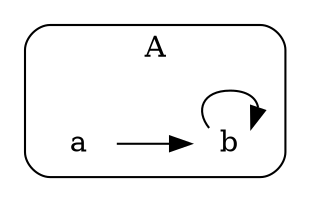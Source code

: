 digraph {
    rankdir="LR"
    subgraph cluster_0 {
        label=A
        style=rounded
        a [shape=plain label="   a   "]
        b [shape=plain label="   b   "]
    }
    a -> b
    b -> b
}